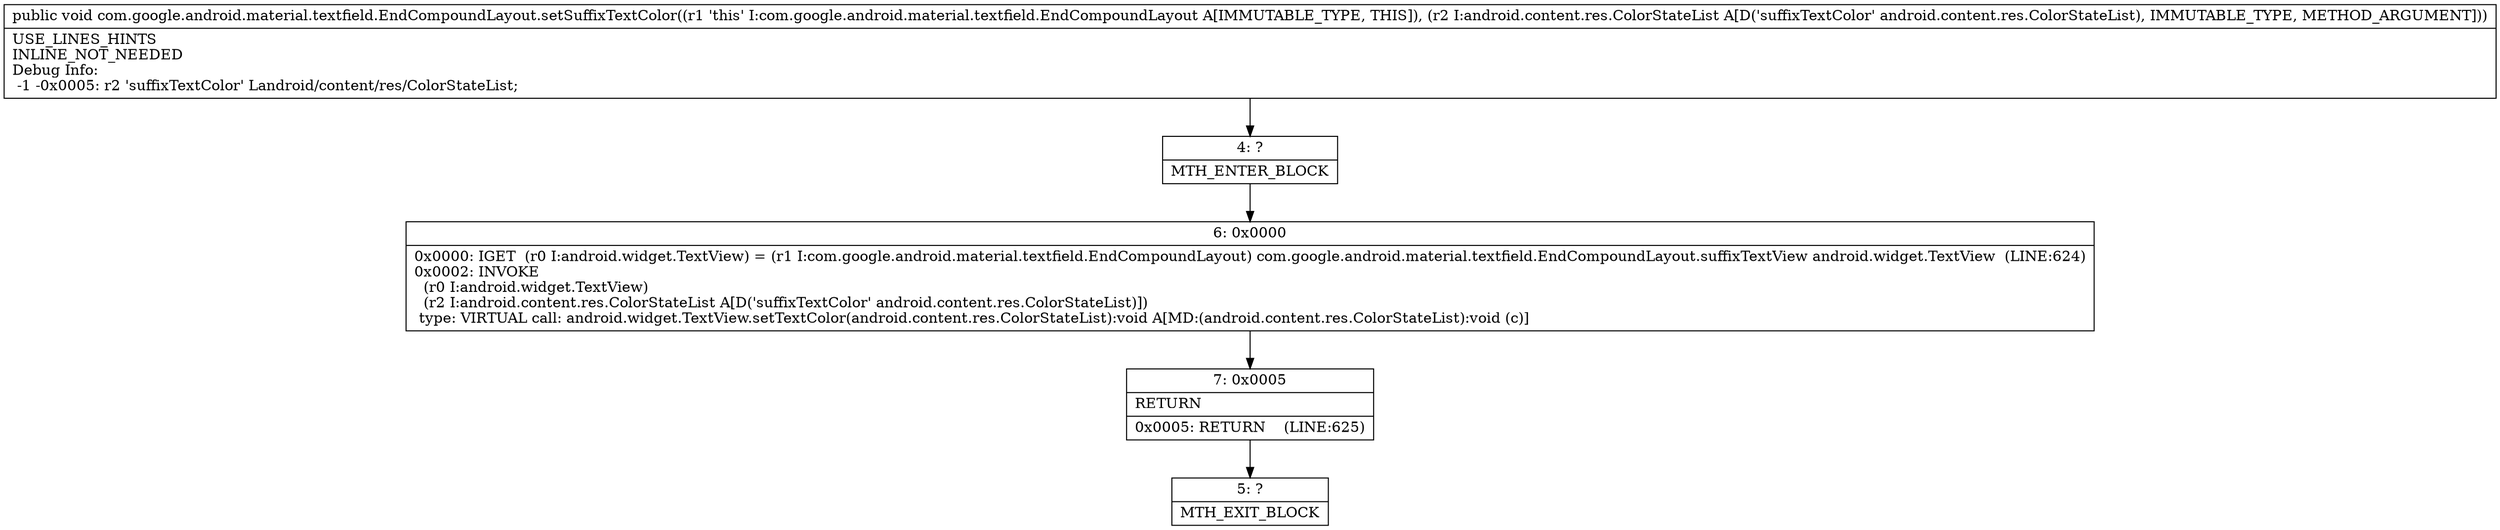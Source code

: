 digraph "CFG forcom.google.android.material.textfield.EndCompoundLayout.setSuffixTextColor(Landroid\/content\/res\/ColorStateList;)V" {
Node_4 [shape=record,label="{4\:\ ?|MTH_ENTER_BLOCK\l}"];
Node_6 [shape=record,label="{6\:\ 0x0000|0x0000: IGET  (r0 I:android.widget.TextView) = (r1 I:com.google.android.material.textfield.EndCompoundLayout) com.google.android.material.textfield.EndCompoundLayout.suffixTextView android.widget.TextView  (LINE:624)\l0x0002: INVOKE  \l  (r0 I:android.widget.TextView)\l  (r2 I:android.content.res.ColorStateList A[D('suffixTextColor' android.content.res.ColorStateList)])\l type: VIRTUAL call: android.widget.TextView.setTextColor(android.content.res.ColorStateList):void A[MD:(android.content.res.ColorStateList):void (c)]\l}"];
Node_7 [shape=record,label="{7\:\ 0x0005|RETURN\l|0x0005: RETURN    (LINE:625)\l}"];
Node_5 [shape=record,label="{5\:\ ?|MTH_EXIT_BLOCK\l}"];
MethodNode[shape=record,label="{public void com.google.android.material.textfield.EndCompoundLayout.setSuffixTextColor((r1 'this' I:com.google.android.material.textfield.EndCompoundLayout A[IMMUTABLE_TYPE, THIS]), (r2 I:android.content.res.ColorStateList A[D('suffixTextColor' android.content.res.ColorStateList), IMMUTABLE_TYPE, METHOD_ARGUMENT]))  | USE_LINES_HINTS\lINLINE_NOT_NEEDED\lDebug Info:\l  \-1 \-0x0005: r2 'suffixTextColor' Landroid\/content\/res\/ColorStateList;\l}"];
MethodNode -> Node_4;Node_4 -> Node_6;
Node_6 -> Node_7;
Node_7 -> Node_5;
}

